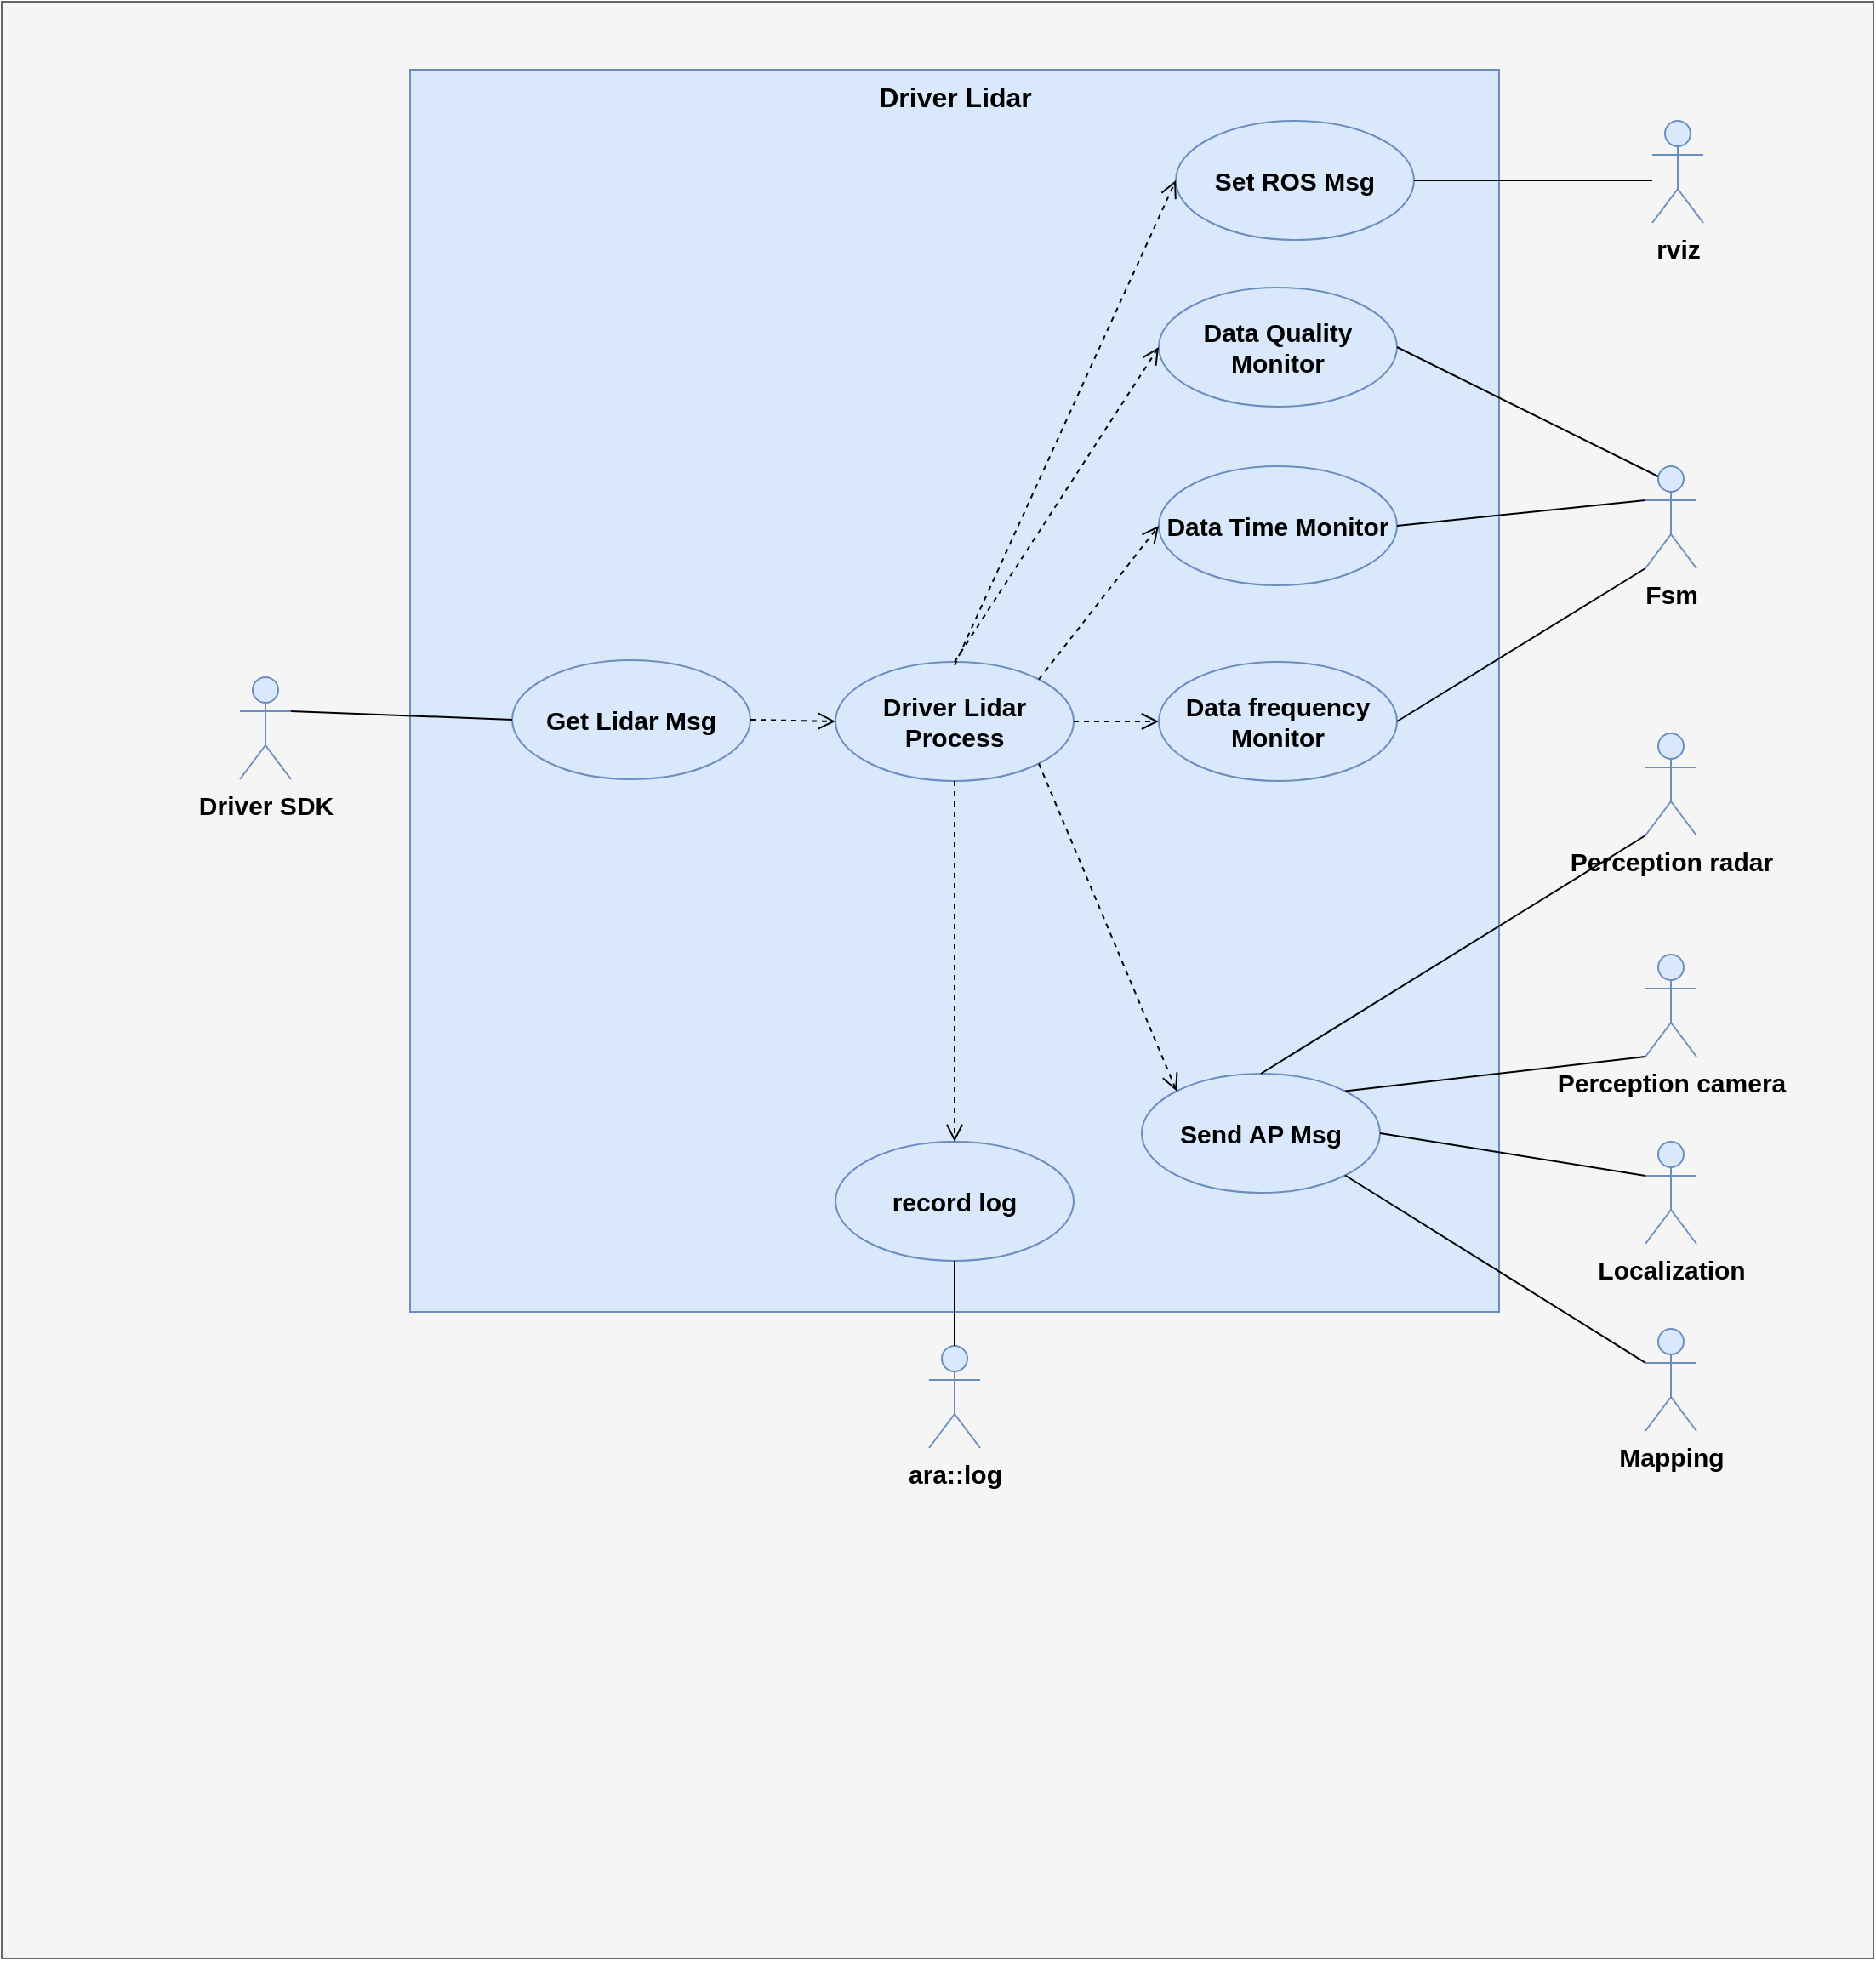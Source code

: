 <mxfile version="21.5.0" type="github">
  <diagram name="第 1 页" id="Q8VzYoy-hQfeX_PJ2re1">
    <mxGraphModel dx="1517" dy="853" grid="1" gridSize="10" guides="1" tooltips="1" connect="1" arrows="1" fold="1" page="1" pageScale="1" pageWidth="1920" pageHeight="1200" math="0" shadow="0">
      <root>
        <mxCell id="0" />
        <mxCell id="1" parent="0" />
        <mxCell id="NlOH7jcBOCSyWvMb8UaH-1" value="" style="html=1;fillColor=#f5f5f5;fontColor=#333333;strokeColor=#666666;" vertex="1" parent="1">
          <mxGeometry x="50" width="1100" height="1150" as="geometry" />
        </mxCell>
        <mxCell id="NlOH7jcBOCSyWvMb8UaH-3" value="Driver Lidar" style="html=1;fillColor=#dae8fc;strokeColor=#6c8ebf;fontStyle=1;horizontal=1;verticalAlign=top;fontSize=16;" vertex="1" parent="1">
          <mxGeometry x="290" y="40" width="640" height="730" as="geometry" />
        </mxCell>
        <mxCell id="NlOH7jcBOCSyWvMb8UaH-4" value="Driver Lidar Process" style="ellipse;whiteSpace=wrap;html=1;fontSize=15;fillColor=#dae8fc;strokeColor=#6c8ebf;fontStyle=1" vertex="1" parent="1">
          <mxGeometry x="540" y="388" width="140" height="70" as="geometry" />
        </mxCell>
        <mxCell id="NlOH7jcBOCSyWvMb8UaH-8" value="Data Quality Monitor" style="ellipse;whiteSpace=wrap;html=1;fontSize=15;fillColor=#dae8fc;strokeColor=#6c8ebf;fontStyle=1" vertex="1" parent="1">
          <mxGeometry x="730" y="168" width="140" height="70" as="geometry" />
        </mxCell>
        <mxCell id="NlOH7jcBOCSyWvMb8UaH-9" value="Get Lidar Msg" style="ellipse;whiteSpace=wrap;html=1;fontSize=15;fillColor=#dae8fc;strokeColor=#6c8ebf;fontStyle=1" vertex="1" parent="1">
          <mxGeometry x="350" y="387" width="140" height="70" as="geometry" />
        </mxCell>
        <mxCell id="NlOH7jcBOCSyWvMb8UaH-12" value="Fsm" style="shape=umlActor;verticalLabelPosition=bottom;verticalAlign=top;html=1;fillColor=#dae8fc;strokeColor=#6c8ebf;fontStyle=1;fontSize=15;" vertex="1" parent="1">
          <mxGeometry x="1016" y="273" width="30" height="60" as="geometry" />
        </mxCell>
        <mxCell id="NlOH7jcBOCSyWvMb8UaH-13" value="&lt;span&gt;Driver SDK&lt;/span&gt;" style="shape=umlActor;verticalLabelPosition=bottom;verticalAlign=top;html=1;fillColor=#dae8fc;strokeColor=#6c8ebf;fontStyle=1;fontSize=15;" vertex="1" parent="1">
          <mxGeometry x="190" y="397" width="30" height="60" as="geometry" />
        </mxCell>
        <mxCell id="NlOH7jcBOCSyWvMb8UaH-15" value="Data Time Monitor" style="ellipse;whiteSpace=wrap;html=1;fontSize=15;fillColor=#dae8fc;strokeColor=#6c8ebf;fontStyle=1" vertex="1" parent="1">
          <mxGeometry x="730" y="273" width="140" height="70" as="geometry" />
        </mxCell>
        <mxCell id="NlOH7jcBOCSyWvMb8UaH-16" value="Data frequency Monitor" style="ellipse;whiteSpace=wrap;html=1;fontSize=15;fillColor=#dae8fc;strokeColor=#6c8ebf;fontStyle=1" vertex="1" parent="1">
          <mxGeometry x="730" y="388" width="140" height="70" as="geometry" />
        </mxCell>
        <mxCell id="NlOH7jcBOCSyWvMb8UaH-17" value="Send AP Msg" style="ellipse;whiteSpace=wrap;html=1;fontSize=15;fillColor=#dae8fc;strokeColor=#6c8ebf;fontStyle=1" vertex="1" parent="1">
          <mxGeometry x="720" y="630" width="140" height="70" as="geometry" />
        </mxCell>
        <mxCell id="NlOH7jcBOCSyWvMb8UaH-18" value="record log" style="ellipse;whiteSpace=wrap;html=1;fontSize=15;fillColor=#dae8fc;strokeColor=#6c8ebf;fontStyle=1" vertex="1" parent="1">
          <mxGeometry x="540" y="670" width="140" height="70" as="geometry" />
        </mxCell>
        <mxCell id="NlOH7jcBOCSyWvMb8UaH-20" value="ara::log" style="shape=umlActor;verticalLabelPosition=bottom;verticalAlign=top;html=1;fillColor=#dae8fc;strokeColor=#6c8ebf;fontStyle=1;fontSize=15;" vertex="1" parent="1">
          <mxGeometry x="595" y="790" width="30" height="60" as="geometry" />
        </mxCell>
        <mxCell id="NlOH7jcBOCSyWvMb8UaH-23" value="" style="html=1;verticalAlign=bottom;endArrow=open;dashed=1;endSize=8;rounded=0;fontSize=15;exitX=1;exitY=0.5;exitDx=0;exitDy=0;entryX=0;entryY=0.5;entryDx=0;entryDy=0;" edge="1" parent="1" source="NlOH7jcBOCSyWvMb8UaH-9" target="NlOH7jcBOCSyWvMb8UaH-4">
          <mxGeometry relative="1" as="geometry">
            <mxPoint x="500" y="318" as="sourcePoint" />
            <mxPoint x="620" y="398" as="targetPoint" />
          </mxGeometry>
        </mxCell>
        <mxCell id="NlOH7jcBOCSyWvMb8UaH-26" value="" style="html=1;verticalAlign=bottom;endArrow=open;dashed=1;endSize=8;rounded=0;fontSize=15;entryX=0;entryY=0.5;entryDx=0;entryDy=0;exitX=0.5;exitY=0;exitDx=0;exitDy=0;" edge="1" parent="1" source="NlOH7jcBOCSyWvMb8UaH-4" target="NlOH7jcBOCSyWvMb8UaH-8">
          <mxGeometry relative="1" as="geometry">
            <mxPoint x="620" y="398" as="sourcePoint" />
            <mxPoint x="500" y="208" as="targetPoint" />
          </mxGeometry>
        </mxCell>
        <mxCell id="NlOH7jcBOCSyWvMb8UaH-27" value="" style="html=1;verticalAlign=bottom;endArrow=open;dashed=1;endSize=8;rounded=0;fontSize=15;entryX=0;entryY=0.5;entryDx=0;entryDy=0;exitX=1;exitY=0;exitDx=0;exitDy=0;" edge="1" parent="1" source="NlOH7jcBOCSyWvMb8UaH-4" target="NlOH7jcBOCSyWvMb8UaH-15">
          <mxGeometry relative="1" as="geometry">
            <mxPoint x="620" y="398" as="sourcePoint" />
            <mxPoint x="740" y="213" as="targetPoint" />
          </mxGeometry>
        </mxCell>
        <mxCell id="NlOH7jcBOCSyWvMb8UaH-28" value="" style="html=1;verticalAlign=bottom;endArrow=open;dashed=1;endSize=8;rounded=0;fontSize=15;entryX=0;entryY=0.5;entryDx=0;entryDy=0;exitX=1;exitY=0.5;exitDx=0;exitDy=0;" edge="1" parent="1" source="NlOH7jcBOCSyWvMb8UaH-4" target="NlOH7jcBOCSyWvMb8UaH-16">
          <mxGeometry relative="1" as="geometry">
            <mxPoint x="670.005" y="408.508" as="sourcePoint" />
            <mxPoint x="740" y="318" as="targetPoint" />
          </mxGeometry>
        </mxCell>
        <mxCell id="NlOH7jcBOCSyWvMb8UaH-29" value="" style="html=1;verticalAlign=bottom;endArrow=open;dashed=1;endSize=8;rounded=0;fontSize=15;entryX=0;entryY=0;entryDx=0;entryDy=0;exitX=1;exitY=1;exitDx=0;exitDy=0;" edge="1" parent="1" source="NlOH7jcBOCSyWvMb8UaH-4" target="NlOH7jcBOCSyWvMb8UaH-17">
          <mxGeometry relative="1" as="geometry">
            <mxPoint x="690" y="433" as="sourcePoint" />
            <mxPoint x="740" y="433" as="targetPoint" />
          </mxGeometry>
        </mxCell>
        <mxCell id="NlOH7jcBOCSyWvMb8UaH-30" value="" style="html=1;verticalAlign=bottom;endArrow=open;dashed=1;endSize=8;rounded=0;fontSize=15;exitX=0.5;exitY=1;exitDx=0;exitDy=0;" edge="1" parent="1" source="NlOH7jcBOCSyWvMb8UaH-4" target="NlOH7jcBOCSyWvMb8UaH-18">
          <mxGeometry relative="1" as="geometry">
            <mxPoint x="610" y="457" as="sourcePoint" />
            <mxPoint x="740" y="522" as="targetPoint" />
          </mxGeometry>
        </mxCell>
        <mxCell id="NlOH7jcBOCSyWvMb8UaH-50" value="Set ROS Msg" style="ellipse;whiteSpace=wrap;html=1;fontSize=15;fillColor=#dae8fc;strokeColor=#6c8ebf;fontStyle=1" vertex="1" parent="1">
          <mxGeometry x="740" y="70" width="140" height="70" as="geometry" />
        </mxCell>
        <mxCell id="NlOH7jcBOCSyWvMb8UaH-53" value="&lt;span style=&quot;&quot;&gt;rviz&lt;/span&gt;" style="shape=umlActor;verticalLabelPosition=bottom;verticalAlign=top;html=1;fillColor=#dae8fc;strokeColor=#6c8ebf;fontStyle=1;fontSize=15;" vertex="1" parent="1">
          <mxGeometry x="1020" y="70" width="30" height="60" as="geometry" />
        </mxCell>
        <mxCell id="NlOH7jcBOCSyWvMb8UaH-54" value="" style="line;strokeWidth=1;fillColor=none;align=left;verticalAlign=middle;spacingTop=-1;spacingLeft=3;spacingRight=3;rotatable=0;labelPosition=right;points=[];portConstraint=eastwest;fontSize=15;" vertex="1" parent="1">
          <mxGeometry x="880" y="101" width="140" height="8" as="geometry" />
        </mxCell>
        <mxCell id="NlOH7jcBOCSyWvMb8UaH-56" value="" style="html=1;verticalAlign=bottom;endArrow=open;dashed=1;endSize=8;rounded=0;fontSize=15;entryX=0;entryY=0.5;entryDx=0;entryDy=0;" edge="1" parent="1" target="NlOH7jcBOCSyWvMb8UaH-50">
          <mxGeometry relative="1" as="geometry">
            <mxPoint x="610" y="390" as="sourcePoint" />
            <mxPoint x="500" y="115.0" as="targetPoint" />
          </mxGeometry>
        </mxCell>
        <mxCell id="NlOH7jcBOCSyWvMb8UaH-64" value="" style="endArrow=none;html=1;rounded=0;exitX=1;exitY=0.5;exitDx=0;exitDy=0;entryX=0.25;entryY=0.1;entryDx=0;entryDy=0;entryPerimeter=0;" edge="1" parent="1" source="NlOH7jcBOCSyWvMb8UaH-8" target="NlOH7jcBOCSyWvMb8UaH-12">
          <mxGeometry width="50" height="50" relative="1" as="geometry">
            <mxPoint x="980" y="300" as="sourcePoint" />
            <mxPoint x="1030" y="250" as="targetPoint" />
          </mxGeometry>
        </mxCell>
        <mxCell id="NlOH7jcBOCSyWvMb8UaH-65" value="" style="endArrow=none;html=1;rounded=0;exitX=1;exitY=0.5;exitDx=0;exitDy=0;entryX=0;entryY=0.333;entryDx=0;entryDy=0;entryPerimeter=0;" edge="1" parent="1" source="NlOH7jcBOCSyWvMb8UaH-15" target="NlOH7jcBOCSyWvMb8UaH-12">
          <mxGeometry width="50" height="50" relative="1" as="geometry">
            <mxPoint x="880" y="213" as="sourcePoint" />
            <mxPoint x="1034" y="289" as="targetPoint" />
          </mxGeometry>
        </mxCell>
        <mxCell id="NlOH7jcBOCSyWvMb8UaH-66" value="" style="endArrow=none;html=1;rounded=0;exitX=1;exitY=0.5;exitDx=0;exitDy=0;entryX=0;entryY=1;entryDx=0;entryDy=0;entryPerimeter=0;" edge="1" parent="1" source="NlOH7jcBOCSyWvMb8UaH-16" target="NlOH7jcBOCSyWvMb8UaH-12">
          <mxGeometry width="50" height="50" relative="1" as="geometry">
            <mxPoint x="880" y="318" as="sourcePoint" />
            <mxPoint x="1026" y="303" as="targetPoint" />
          </mxGeometry>
        </mxCell>
        <mxCell id="NlOH7jcBOCSyWvMb8UaH-67" value="" style="endArrow=none;html=1;rounded=0;exitX=0.5;exitY=1;exitDx=0;exitDy=0;entryX=0.5;entryY=0;entryDx=0;entryDy=0;entryPerimeter=0;" edge="1" parent="1" source="NlOH7jcBOCSyWvMb8UaH-18" target="NlOH7jcBOCSyWvMb8UaH-20">
          <mxGeometry width="50" height="50" relative="1" as="geometry">
            <mxPoint x="880" y="433" as="sourcePoint" />
            <mxPoint x="1026" y="343" as="targetPoint" />
          </mxGeometry>
        </mxCell>
        <mxCell id="NlOH7jcBOCSyWvMb8UaH-68" value="" style="endArrow=none;html=1;rounded=0;exitX=1;exitY=0.333;exitDx=0;exitDy=0;entryX=0;entryY=0.5;entryDx=0;entryDy=0;exitPerimeter=0;" edge="1" parent="1" source="NlOH7jcBOCSyWvMb8UaH-13" target="NlOH7jcBOCSyWvMb8UaH-9">
          <mxGeometry width="50" height="50" relative="1" as="geometry">
            <mxPoint x="620" y="750" as="sourcePoint" />
            <mxPoint x="620" y="890" as="targetPoint" />
          </mxGeometry>
        </mxCell>
        <mxCell id="NlOH7jcBOCSyWvMb8UaH-70" value="Perception radar" style="shape=umlActor;verticalLabelPosition=bottom;verticalAlign=top;html=1;fillColor=#dae8fc;strokeColor=#6c8ebf;fontStyle=1;fontSize=15;" vertex="1" parent="1">
          <mxGeometry x="1016" y="430" width="30" height="60" as="geometry" />
        </mxCell>
        <mxCell id="NlOH7jcBOCSyWvMb8UaH-71" value="Perception camera" style="shape=umlActor;verticalLabelPosition=bottom;verticalAlign=top;html=1;fillColor=#dae8fc;strokeColor=#6c8ebf;fontStyle=1;fontSize=15;" vertex="1" parent="1">
          <mxGeometry x="1016" y="560" width="30" height="60" as="geometry" />
        </mxCell>
        <mxCell id="NlOH7jcBOCSyWvMb8UaH-72" value="Localization" style="shape=umlActor;verticalLabelPosition=bottom;verticalAlign=top;html=1;fillColor=#dae8fc;strokeColor=#6c8ebf;fontStyle=1;fontSize=15;" vertex="1" parent="1">
          <mxGeometry x="1016" y="670" width="30" height="60" as="geometry" />
        </mxCell>
        <mxCell id="NlOH7jcBOCSyWvMb8UaH-73" value="Mapping" style="shape=umlActor;verticalLabelPosition=bottom;verticalAlign=top;html=1;fillColor=#dae8fc;strokeColor=#6c8ebf;fontStyle=1;fontSize=15;" vertex="1" parent="1">
          <mxGeometry x="1016" y="780" width="30" height="60" as="geometry" />
        </mxCell>
        <mxCell id="NlOH7jcBOCSyWvMb8UaH-74" value="" style="endArrow=none;html=1;rounded=0;exitX=0.5;exitY=0;exitDx=0;exitDy=0;entryX=0;entryY=1;entryDx=0;entryDy=0;entryPerimeter=0;" edge="1" parent="1" source="NlOH7jcBOCSyWvMb8UaH-17" target="NlOH7jcBOCSyWvMb8UaH-70">
          <mxGeometry width="50" height="50" relative="1" as="geometry">
            <mxPoint x="620" y="750" as="sourcePoint" />
            <mxPoint x="620" y="890" as="targetPoint" />
          </mxGeometry>
        </mxCell>
        <mxCell id="NlOH7jcBOCSyWvMb8UaH-75" value="" style="endArrow=none;html=1;rounded=0;exitX=1;exitY=0;exitDx=0;exitDy=0;entryX=0;entryY=1;entryDx=0;entryDy=0;entryPerimeter=0;" edge="1" parent="1" source="NlOH7jcBOCSyWvMb8UaH-17" target="NlOH7jcBOCSyWvMb8UaH-71">
          <mxGeometry width="50" height="50" relative="1" as="geometry">
            <mxPoint x="800" y="640" as="sourcePoint" />
            <mxPoint x="1026" y="500" as="targetPoint" />
          </mxGeometry>
        </mxCell>
        <mxCell id="NlOH7jcBOCSyWvMb8UaH-76" value="" style="endArrow=none;html=1;rounded=0;exitX=1;exitY=0.5;exitDx=0;exitDy=0;entryX=0;entryY=0.333;entryDx=0;entryDy=0;entryPerimeter=0;" edge="1" parent="1" source="NlOH7jcBOCSyWvMb8UaH-17" target="NlOH7jcBOCSyWvMb8UaH-72">
          <mxGeometry width="50" height="50" relative="1" as="geometry">
            <mxPoint x="849" y="650" as="sourcePoint" />
            <mxPoint x="1026" y="630" as="targetPoint" />
          </mxGeometry>
        </mxCell>
        <mxCell id="NlOH7jcBOCSyWvMb8UaH-77" value="" style="endArrow=none;html=1;rounded=0;exitX=1;exitY=1;exitDx=0;exitDy=0;entryX=0;entryY=0.333;entryDx=0;entryDy=0;entryPerimeter=0;" edge="1" parent="1" source="NlOH7jcBOCSyWvMb8UaH-17" target="NlOH7jcBOCSyWvMb8UaH-73">
          <mxGeometry width="50" height="50" relative="1" as="geometry">
            <mxPoint x="870" y="675" as="sourcePoint" />
            <mxPoint x="1026" y="700" as="targetPoint" />
          </mxGeometry>
        </mxCell>
      </root>
    </mxGraphModel>
  </diagram>
</mxfile>
